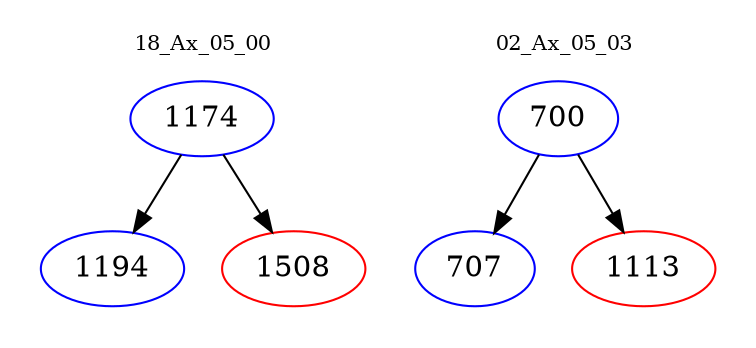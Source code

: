 digraph{
subgraph cluster_0 {
color = white
label = "18_Ax_05_00";
fontsize=10;
T0_1174 [label="1174", color="blue"]
T0_1174 -> T0_1194 [color="black"]
T0_1194 [label="1194", color="blue"]
T0_1174 -> T0_1508 [color="black"]
T0_1508 [label="1508", color="red"]
}
subgraph cluster_1 {
color = white
label = "02_Ax_05_03";
fontsize=10;
T1_700 [label="700", color="blue"]
T1_700 -> T1_707 [color="black"]
T1_707 [label="707", color="blue"]
T1_700 -> T1_1113 [color="black"]
T1_1113 [label="1113", color="red"]
}
}
